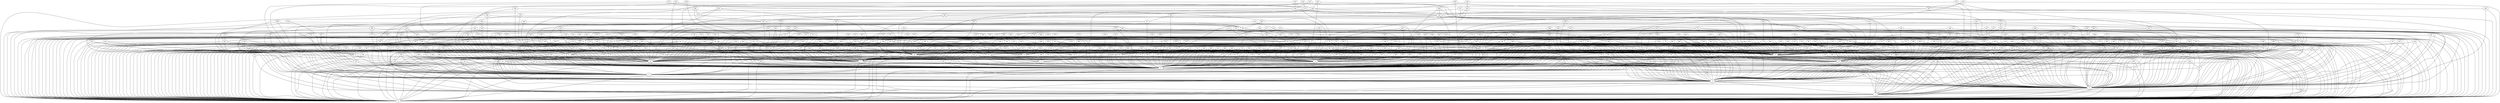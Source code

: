 /* Created by igraph 0.7.0 */
graph {
  0;
  1;
  2;
  3;
  4;
  5;
  6;
  7;
  8;
  9;
  10;
  11;
  12;
  13;
  14;
  15;
  16;
  17;
  18;
  19;
  20;
  21;
  22;
  23;
  24;
  25;
  26;
  27;
  28;
  29;
  30;
  31;
  32;
  33;
  34;
  35;
  36;
  37;
  38;
  39;
  40;
  41;
  42;
  43;
  44;
  45;
  46;
  47;
  48;
  49;
  50;
  51;
  52;
  53;
  54;
  55;
  56;
  57;
  58;
  59;
  60;
  61;
  62;
  63;
  64;
  65;
  66;
  67;
  68;
  69;
  70;
  71;
  72;
  73;
  74;
  75;
  76;
  77;
  78;
  79;
  80;
  81;
  82;
  83;
  84;
  85;
  86;
  87;
  88;
  89;
  90;
  91;
  92;
  93;
  94;
  95;
  96;
  97;
  98;
  99;
  100;
  101;
  102;
  103;
  104;
  105;
  106;
  107;
  108;
  109;
  110;
  111;
  112;
  113;
  114;
  115;
  116;
  117;
  118;
  119;
  120;
  121;
  122;
  123;
  124;
  125;
  126;
  127;
  128;
  129;
  130;
  131;
  132;
  133;
  134;
  135;
  136;
  137;
  138;
  139;
  140;
  141;
  142;
  143;
  144;
  145;
  146;
  147;
  148;
  149;
  150;
  151;
  152;
  153;
  154;
  155;
  156;
  157;
  158;
  159;
  160;
  161;
  162;
  163;
  164;
  165;
  166;
  167;
  168;
  169;
  170;
  171;
  172;
  173;
  174;
  175;
  176;
  177;
  178;
  179;
  180;
  181;
  182;
  183;
  184;
  185;
  186;
  187;
  188;
  189;
  190;
  191;
  192;
  193;
  194;
  195;
  196;
  197;
  198;
  199;
  200;
  201;
  202;
  203;
  204;
  205;
  206;
  207;
  208;
  209;
  210;
  211;
  212;
  213;
  214;
  215;
  216;
  217;
  218;
  219;
  220;
  221;
  222;
  223;
  224;
  225;
  226;
  227;
  228;
  229;
  230;
  231;
  232;
  233;
  234;
  235;
  236;
  237;
  238;
  239;
  240;
  241;
  242;
  243;
  244;
  245;
  246;
  247;
  248;
  249;
  250;
  251;
  252;
  253;
  254;
  255;
  256;
  257;
  258;
  259;
  260;
  261;
  262;
  263;
  264;
  265;
  266;
  267;
  268;
  269;
  270;
  271;
  272;
  273;
  274;
  275;
  276;
  277;
  278;
  279;
  280;
  281;
  282;
  283;
  284;
  285;
  286;
  287;
  288;
  289;
  290;
  291;
  292;
  293;
  294;
  295;
  296;
  297;
  298;
  299;
  300;
  301;
  302;
  303;
  304;
  305;
  306;
  307;
  308;
  309;
  310;
  311;
  312;
  313;
  314;
  315;
  316;
  317;
  318;
  319;
  320;
  321;
  322;
  323;
  324;
  325;
  326;
  327;
  328;
  329;
  330;
  331;
  332;
  333;
  334;
  335;
  336;
  337;
  338;
  339;
  340;
  341;
  342;
  343;
  344;
  345;
  346;
  347;
  348;
  349;
  350;
  351;
  352;
  353;
  354;
  355;
  356;
  357;
  358;
  359;
  360;
  361;
  362;
  363;
  364;
  365;
  366;
  367;
  368;
  369;
  370;
  371;
  372;
  373;
  374;
  375;
  376;
  377;
  378;
  379;
  380;
  381;
  382;
  383;
  384;
  385;
  386;
  387;
  388;
  389;
  390;
  391;
  392;
  393;
  394;
  395;
  396;
  397;
  398;
  399;
  400;
  401;
  402;
  403;
  404;
  405;
  406;
  407;
  408;
  409;
  410;
  411;
  412;
  413;
  414;
  415;
  416;
  417;
  418;
  419;
  420;
  421;
  422;
  423;
  424;
  425;
  426;
  427;
  428;
  429;
  430;
  431;
  432;
  433;
  434;
  435;
  436;
  437;
  438;
  439;
  440;
  441;
  442;
  443;
  444;
  445;
  446;
  447;
  448;
  449;
  450;
  451;
  452;
  453;
  454;
  455;
  456;
  457;
  458;
  459;
  460;
  461;
  462;
  463;
  464;
  465;
  466;
  467;
  468;
  469;
  470;
  471;
  472;
  473;
  474;
  475;
  476;
  477;
  478;
  479;
  480;
  481;
  482;
  483;
  484;
  485;
  486;
  487;
  488;
  489;
  490;
  491;
  492;
  493;
  494;
  495;
  496;
  497;
  498;
  499;

  1 -- 0;
  2 -- 0;
  3 -- 0;
  4 -- 0;
  5 -- 0;
  6 -- 0;
  7 -- 0;
  8 -- 0;
  10 -- 0;
  12 -- 0;
  13 -- 0;
  14 -- 0;
  17 -- 0;
  19 -- 0;
  20 -- 0;
  21 -- 0;
  23 -- 0;
  26 -- 0;
  29 -- 0;
  32 -- 0;
  39 -- 0;
  40 -- 0;
  42 -- 0;
  43 -- 0;
  44 -- 0;
  50 -- 0;
  51 -- 0;
  53 -- 0;
  55 -- 0;
  63 -- 0;
  64 -- 0;
  65 -- 0;
  66 -- 0;
  67 -- 0;
  68 -- 0;
  69 -- 0;
  72 -- 0;
  74 -- 0;
  76 -- 0;
  77 -- 0;
  81 -- 0;
  84 -- 0;
  99 -- 0;
  100 -- 0;
  102 -- 0;
  103 -- 0;
  106 -- 0;
  107 -- 0;
  111 -- 0;
  113 -- 0;
  114 -- 0;
  115 -- 0;
  116 -- 0;
  117 -- 0;
  118 -- 0;
  119 -- 0;
  125 -- 0;
  131 -- 0;
  137 -- 0;
  138 -- 0;
  143 -- 0;
  148 -- 0;
  156 -- 0;
  158 -- 0;
  159 -- 0;
  162 -- 0;
  164 -- 0;
  167 -- 0;
  169 -- 0;
  173 -- 0;
  177 -- 0;
  180 -- 0;
  182 -- 0;
  185 -- 0;
  188 -- 0;
  189 -- 0;
  190 -- 0;
  192 -- 0;
  194 -- 0;
  195 -- 0;
  196 -- 0;
  197 -- 0;
  198 -- 0;
  199 -- 0;
  201 -- 0;
  209 -- 0;
  210 -- 0;
  213 -- 0;
  214 -- 0;
  219 -- 0;
  221 -- 0;
  222 -- 0;
  233 -- 0;
  236 -- 0;
  241 -- 0;
  243 -- 0;
  245 -- 0;
  247 -- 0;
  249 -- 0;
  253 -- 0;
  257 -- 0;
  261 -- 0;
  265 -- 0;
  267 -- 0;
  272 -- 0;
  278 -- 0;
  279 -- 0;
  280 -- 0;
  283 -- 0;
  284 -- 0;
  287 -- 0;
  288 -- 0;
  292 -- 0;
  295 -- 0;
  296 -- 0;
  299 -- 0;
  305 -- 0;
  307 -- 0;
  309 -- 0;
  312 -- 0;
  313 -- 0;
  316 -- 0;
  318 -- 0;
  323 -- 0;
  327 -- 0;
  329 -- 0;
  330 -- 0;
  331 -- 0;
  335 -- 0;
  337 -- 0;
  341 -- 0;
  343 -- 0;
  344 -- 0;
  349 -- 0;
  350 -- 0;
  352 -- 0;
  361 -- 0;
  363 -- 0;
  365 -- 0;
  367 -- 0;
  369 -- 0;
  371 -- 0;
  379 -- 0;
  381 -- 0;
  389 -- 0;
  405 -- 0;
  411 -- 0;
  413 -- 0;
  414 -- 0;
  420 -- 0;
  421 -- 0;
  424 -- 0;
  437 -- 0;
  448 -- 0;
  456 -- 0;
  464 -- 0;
  466 -- 0;
  468 -- 0;
  472 -- 0;
  474 -- 0;
  475 -- 0;
  476 -- 0;
  477 -- 0;
  480 -- 0;
  482 -- 0;
  484 -- 0;
  486 -- 0;
  487 -- 0;
  492 -- 0;
  494 -- 0;
  2 -- 1;
  3 -- 1;
  15 -- 1;
  17 -- 1;
  35 -- 1;
  36 -- 1;
  49 -- 1;
  56 -- 1;
  68 -- 1;
  74 -- 1;
  105 -- 1;
  114 -- 1;
  128 -- 1;
  149 -- 1;
  171 -- 1;
  176 -- 1;
  178 -- 1;
  195 -- 1;
  226 -- 1;
  227 -- 1;
  228 -- 1;
  231 -- 1;
  236 -- 1;
  240 -- 1;
  252 -- 1;
  306 -- 1;
  313 -- 1;
  360 -- 1;
  374 -- 1;
  427 -- 1;
  444 -- 1;
  497 -- 1;
  3 -- 2;
  4 -- 2;
  5 -- 2;
  7 -- 2;
  9 -- 2;
  10 -- 2;
  11 -- 2;
  12 -- 2;
  16 -- 2;
  18 -- 2;
  19 -- 2;
  22 -- 2;
  23 -- 2;
  27 -- 2;
  31 -- 2;
  37 -- 2;
  38 -- 2;
  40 -- 2;
  41 -- 2;
  42 -- 2;
  43 -- 2;
  45 -- 2;
  53 -- 2;
  55 -- 2;
  58 -- 2;
  61 -- 2;
  67 -- 2;
  73 -- 2;
  78 -- 2;
  81 -- 2;
  90 -- 2;
  97 -- 2;
  112 -- 2;
  115 -- 2;
  116 -- 2;
  119 -- 2;
  123 -- 2;
  124 -- 2;
  127 -- 2;
  130 -- 2;
  134 -- 2;
  135 -- 2;
  136 -- 2;
  141 -- 2;
  146 -- 2;
  158 -- 2;
  162 -- 2;
  163 -- 2;
  167 -- 2;
  170 -- 2;
  173 -- 2;
  184 -- 2;
  185 -- 2;
  187 -- 2;
  194 -- 2;
  207 -- 2;
  212 -- 2;
  215 -- 2;
  251 -- 2;
  258 -- 2;
  265 -- 2;
  268 -- 2;
  269 -- 2;
  270 -- 2;
  276 -- 2;
  304 -- 2;
  311 -- 2;
  321 -- 2;
  324 -- 2;
  330 -- 2;
  334 -- 2;
  336 -- 2;
  337 -- 2;
  346 -- 2;
  353 -- 2;
  358 -- 2;
  359 -- 2;
  362 -- 2;
  365 -- 2;
  367 -- 2;
  370 -- 2;
  375 -- 2;
  377 -- 2;
  384 -- 2;
  388 -- 2;
  398 -- 2;
  404 -- 2;
  412 -- 2;
  416 -- 2;
  424 -- 2;
  429 -- 2;
  454 -- 2;
  460 -- 2;
  463 -- 2;
  470 -- 2;
  481 -- 2;
  496 -- 2;
  4 -- 3;
  6 -- 3;
  10 -- 3;
  13 -- 3;
  15 -- 3;
  19 -- 3;
  30 -- 3;
  34 -- 3;
  38 -- 3;
  40 -- 3;
  45 -- 3;
  48 -- 3;
  53 -- 3;
  54 -- 3;
  57 -- 3;
  65 -- 3;
  82 -- 3;
  89 -- 3;
  93 -- 3;
  94 -- 3;
  98 -- 3;
  104 -- 3;
  125 -- 3;
  132 -- 3;
  133 -- 3;
  147 -- 3;
  163 -- 3;
  172 -- 3;
  175 -- 3;
  179 -- 3;
  182 -- 3;
  186 -- 3;
  192 -- 3;
  205 -- 3;
  224 -- 3;
  227 -- 3;
  228 -- 3;
  234 -- 3;
  235 -- 3;
  259 -- 3;
  260 -- 3;
  261 -- 3;
  262 -- 3;
  263 -- 3;
  267 -- 3;
  287 -- 3;
  300 -- 3;
  302 -- 3;
  304 -- 3;
  315 -- 3;
  327 -- 3;
  328 -- 3;
  330 -- 3;
  332 -- 3;
  341 -- 3;
  386 -- 3;
  391 -- 3;
  404 -- 3;
  428 -- 3;
  438 -- 3;
  440 -- 3;
  443 -- 3;
  447 -- 3;
  453 -- 3;
  455 -- 3;
  460 -- 3;
  465 -- 3;
  486 -- 3;
  495 -- 3;
  5 -- 4;
  9 -- 4;
  18 -- 4;
  21 -- 4;
  25 -- 4;
  26 -- 4;
  30 -- 4;
  31 -- 4;
  32 -- 4;
  37 -- 4;
  43 -- 4;
  50 -- 4;
  60 -- 4;
  66 -- 4;
  71 -- 4;
  73 -- 4;
  85 -- 4;
  90 -- 4;
  92 -- 4;
  117 -- 4;
  121 -- 4;
  124 -- 4;
  125 -- 4;
  127 -- 4;
  129 -- 4;
  148 -- 4;
  152 -- 4;
  170 -- 4;
  174 -- 4;
  176 -- 4;
  177 -- 4;
  193 -- 4;
  204 -- 4;
  208 -- 4;
  214 -- 4;
  215 -- 4;
  229 -- 4;
  237 -- 4;
  247 -- 4;
  254 -- 4;
  260 -- 4;
  269 -- 4;
  278 -- 4;
  285 -- 4;
  295 -- 4;
  310 -- 4;
  315 -- 4;
  319 -- 4;
  334 -- 4;
  343 -- 4;
  354 -- 4;
  378 -- 4;
  387 -- 4;
  391 -- 4;
  394 -- 4;
  407 -- 4;
  408 -- 4;
  412 -- 4;
  417 -- 4;
  423 -- 4;
  451 -- 4;
  462 -- 4;
  470 -- 4;
  473 -- 4;
  477 -- 4;
  485 -- 4;
  489 -- 4;
  492 -- 4;
  493 -- 4;
  6 -- 5;
  7 -- 5;
  8 -- 5;
  9 -- 5;
  11 -- 5;
  12 -- 5;
  14 -- 5;
  15 -- 5;
  21 -- 5;
  22 -- 5;
  24 -- 5;
  25 -- 5;
  26 -- 5;
  27 -- 5;
  28 -- 5;
  30 -- 5;
  32 -- 5;
  33 -- 5;
  34 -- 5;
  35 -- 5;
  37 -- 5;
  39 -- 5;
  44 -- 5;
  47 -- 5;
  48 -- 5;
  50 -- 5;
  52 -- 5;
  55 -- 5;
  56 -- 5;
  57 -- 5;
  62 -- 5;
  69 -- 5;
  71 -- 5;
  73 -- 5;
  74 -- 5;
  75 -- 5;
  76 -- 5;
  79 -- 5;
  80 -- 5;
  84 -- 5;
  86 -- 5;
  87 -- 5;
  89 -- 5;
  91 -- 5;
  94 -- 5;
  99 -- 5;
  100 -- 5;
  101 -- 5;
  106 -- 5;
  109 -- 5;
  110 -- 5;
  111 -- 5;
  120 -- 5;
  127 -- 5;
  132 -- 5;
  136 -- 5;
  139 -- 5;
  146 -- 5;
  148 -- 5;
  151 -- 5;
  153 -- 5;
  154 -- 5;
  155 -- 5;
  156 -- 5;
  160 -- 5;
  167 -- 5;
  172 -- 5;
  179 -- 5;
  181 -- 5;
  184 -- 5;
  193 -- 5;
  194 -- 5;
  196 -- 5;
  199 -- 5;
  201 -- 5;
  204 -- 5;
  218 -- 5;
  223 -- 5;
  230 -- 5;
  231 -- 5;
  232 -- 5;
  233 -- 5;
  235 -- 5;
  236 -- 5;
  237 -- 5;
  240 -- 5;
  241 -- 5;
  245 -- 5;
  246 -- 5;
  251 -- 5;
  252 -- 5;
  254 -- 5;
  262 -- 5;
  266 -- 5;
  270 -- 5;
  273 -- 5;
  277 -- 5;
  281 -- 5;
  282 -- 5;
  283 -- 5;
  293 -- 5;
  294 -- 5;
  296 -- 5;
  298 -- 5;
  306 -- 5;
  308 -- 5;
  309 -- 5;
  312 -- 5;
  315 -- 5;
  323 -- 5;
  324 -- 5;
  325 -- 5;
  326 -- 5;
  339 -- 5;
  345 -- 5;
  347 -- 5;
  350 -- 5;
  354 -- 5;
  356 -- 5;
  362 -- 5;
  366 -- 5;
  370 -- 5;
  380 -- 5;
  382 -- 5;
  384 -- 5;
  388 -- 5;
  390 -- 5;
  395 -- 5;
  396 -- 5;
  409 -- 5;
  410 -- 5;
  415 -- 5;
  418 -- 5;
  426 -- 5;
  427 -- 5;
  428 -- 5;
  429 -- 5;
  431 -- 5;
  434 -- 5;
  447 -- 5;
  449 -- 5;
  450 -- 5;
  457 -- 5;
  461 -- 5;
  465 -- 5;
  475 -- 5;
  476 -- 5;
  480 -- 5;
  482 -- 5;
  483 -- 5;
  490 -- 5;
  491 -- 5;
  16 -- 6;
  23 -- 6;
  24 -- 6;
  28 -- 6;
  29 -- 6;
  36 -- 6;
  41 -- 6;
  49 -- 6;
  59 -- 6;
  62 -- 6;
  63 -- 6;
  64 -- 6;
  66 -- 6;
  72 -- 6;
  131 -- 6;
  140 -- 6;
  155 -- 6;
  156 -- 6;
  188 -- 6;
  200 -- 6;
  202 -- 6;
  205 -- 6;
  212 -- 6;
  247 -- 6;
  248 -- 6;
  256 -- 6;
  258 -- 6;
  262 -- 6;
  277 -- 6;
  287 -- 6;
  301 -- 6;
  306 -- 6;
  307 -- 6;
  312 -- 6;
  318 -- 6;
  345 -- 6;
  346 -- 6;
  360 -- 6;
  379 -- 6;
  384 -- 6;
  386 -- 6;
  399 -- 6;
  403 -- 6;
  429 -- 6;
  431 -- 6;
  457 -- 6;
  458 -- 6;
  466 -- 6;
  479 -- 6;
  489 -- 6;
  495 -- 6;
  8 -- 7;
  11 -- 7;
  13 -- 7;
  24 -- 7;
  28 -- 7;
  46 -- 7;
  52 -- 7;
  61 -- 7;
  62 -- 7;
  90 -- 7;
  92 -- 7;
  96 -- 7;
  111 -- 7;
  113 -- 7;
  119 -- 7;
  120 -- 7;
  122 -- 7;
  126 -- 7;
  133 -- 7;
  135 -- 7;
  137 -- 7;
  139 -- 7;
  141 -- 7;
  144 -- 7;
  155 -- 7;
  161 -- 7;
  162 -- 7;
  165 -- 7;
  179 -- 7;
  202 -- 7;
  203 -- 7;
  205 -- 7;
  212 -- 7;
  227 -- 7;
  229 -- 7;
  231 -- 7;
  234 -- 7;
  249 -- 7;
  252 -- 7;
  259 -- 7;
  291 -- 7;
  314 -- 7;
  356 -- 7;
  369 -- 7;
  385 -- 7;
  400 -- 7;
  401 -- 7;
  406 -- 7;
  411 -- 7;
  417 -- 7;
  419 -- 7;
  433 -- 7;
  444 -- 7;
  453 -- 7;
  479 -- 7;
  490 -- 7;
  63 -- 8;
  70 -- 8;
  139 -- 8;
  140 -- 8;
  145 -- 8;
  412 -- 8;
  457 -- 8;
  469 -- 8;
  491 -- 8;
  14 -- 9;
  33 -- 9;
  57 -- 9;
  78 -- 9;
  260 -- 9;
  425 -- 9;
  426 -- 9;
  436 -- 9;
  35 -- 11;
  59 -- 11;
  332 -- 11;
  445 -- 11;
  16 -- 12;
  18 -- 12;
  20 -- 12;
  27 -- 12;
  46 -- 12;
  51 -- 12;
  59 -- 12;
  60 -- 12;
  78 -- 12;
  89 -- 12;
  91 -- 12;
  92 -- 12;
  95 -- 12;
  103 -- 12;
  118 -- 12;
  126 -- 12;
  133 -- 12;
  136 -- 12;
  142 -- 12;
  143 -- 12;
  171 -- 12;
  175 -- 12;
  176 -- 12;
  186 -- 12;
  193 -- 12;
  198 -- 12;
  199 -- 12;
  232 -- 12;
  283 -- 12;
  291 -- 12;
  295 -- 12;
  302 -- 12;
  322 -- 12;
  332 -- 12;
  336 -- 12;
  348 -- 12;
  355 -- 12;
  357 -- 12;
  359 -- 12;
  364 -- 12;
  374 -- 12;
  379 -- 12;
  383 -- 12;
  387 -- 12;
  397 -- 12;
  398 -- 12;
  402 -- 12;
  418 -- 12;
  421 -- 12;
  425 -- 12;
  434 -- 12;
  435 -- 12;
  439 -- 12;
  448 -- 12;
  462 -- 12;
  497 -- 12;
  114 -- 13;
  237 -- 13;
  419 -- 13;
  20 -- 14;
  82 -- 14;
  88 -- 14;
  101 -- 14;
  160 -- 14;
  172 -- 14;
  178 -- 14;
  191 -- 14;
  197 -- 14;
  213 -- 14;
  222 -- 14;
  225 -- 14;
  248 -- 14;
  294 -- 14;
  352 -- 14;
  406 -- 14;
  445 -- 14;
  17 -- 15;
  25 -- 15;
  39 -- 15;
  42 -- 15;
  54 -- 15;
  69 -- 15;
  105 -- 15;
  108 -- 15;
  110 -- 15;
  154 -- 15;
  164 -- 15;
  171 -- 15;
  187 -- 15;
  190 -- 15;
  206 -- 15;
  220 -- 15;
  244 -- 15;
  277 -- 15;
  290 -- 15;
  292 -- 15;
  305 -- 15;
  311 -- 15;
  314 -- 15;
  340 -- 15;
  359 -- 15;
  361 -- 15;
  376 -- 15;
  393 -- 15;
  435 -- 15;
  441 -- 15;
  446 -- 15;
  470 -- 15;
  22 -- 17;
  29 -- 17;
  44 -- 17;
  47 -- 17;
  48 -- 17;
  52 -- 17;
  54 -- 17;
  64 -- 17;
  65 -- 17;
  68 -- 17;
  70 -- 17;
  77 -- 17;
  79 -- 17;
  83 -- 17;
  85 -- 17;
  93 -- 17;
  97 -- 17;
  105 -- 17;
  115 -- 17;
  120 -- 17;
  123 -- 17;
  129 -- 17;
  132 -- 17;
  135 -- 17;
  149 -- 17;
  152 -- 17;
  153 -- 17;
  159 -- 17;
  164 -- 17;
  174 -- 17;
  191 -- 17;
  200 -- 17;
  216 -- 17;
  218 -- 17;
  225 -- 17;
  233 -- 17;
  234 -- 17;
  235 -- 17;
  238 -- 17;
  242 -- 17;
  250 -- 17;
  253 -- 17;
  256 -- 17;
  264 -- 17;
  280 -- 17;
  284 -- 17;
  296 -- 17;
  297 -- 17;
  301 -- 17;
  303 -- 17;
  310 -- 17;
  317 -- 17;
  320 -- 17;
  325 -- 17;
  327 -- 17;
  339 -- 17;
  342 -- 17;
  347 -- 17;
  378 -- 17;
  382 -- 17;
  393 -- 17;
  403 -- 17;
  406 -- 17;
  461 -- 17;
  465 -- 17;
  478 -- 17;
  487 -- 17;
  493 -- 17;
  60 -- 18;
  113 -- 18;
  293 -- 18;
  448 -- 18;
  146 -- 19;
  181 -- 19;
  378 -- 19;
  476 -- 19;
  494 -- 19;
  33 -- 20;
  98 -- 20;
  152 -- 20;
  216 -- 20;
  219 -- 20;
  250 -- 20;
  275 -- 20;
  300 -- 20;
  364 -- 20;
  478 -- 20;
  488 -- 20;
  163 -- 21;
  166 -- 21;
  180 -- 21;
  273 -- 21;
  329 -- 21;
  375 -- 21;
  421 -- 21;
  451 -- 21;
  452 -- 21;
  456 -- 21;
  58 -- 22;
  67 -- 22;
  75 -- 22;
  81 -- 22;
  106 -- 22;
  147 -- 22;
  150 -- 22;
  157 -- 22;
  215 -- 22;
  221 -- 22;
  253 -- 22;
  292 -- 22;
  337 -- 22;
  357 -- 22;
  368 -- 22;
  495 -- 22;
  36 -- 23;
  38 -- 23;
  47 -- 23;
  76 -- 23;
  122 -- 23;
  165 -- 23;
  203 -- 23;
  299 -- 23;
  356 -- 23;
  368 -- 23;
  370 -- 23;
  377 -- 23;
  395 -- 23;
  422 -- 23;
  474 -- 23;
  80 -- 24;
  118 -- 24;
  183 -- 24;
  213 -- 24;
  221 -- 24;
  348 -- 24;
  385 -- 24;
  102 -- 25;
  189 -- 26;
  198 -- 26;
  316 -- 26;
  409 -- 27;
  31 -- 28;
  41 -- 28;
  46 -- 28;
  61 -- 28;
  93 -- 28;
  117 -- 28;
  122 -- 28;
  151 -- 28;
  153 -- 28;
  160 -- 28;
  168 -- 28;
  169 -- 28;
  187 -- 28;
  226 -- 28;
  229 -- 28;
  244 -- 28;
  264 -- 28;
  268 -- 28;
  278 -- 28;
  281 -- 28;
  285 -- 28;
  322 -- 28;
  335 -- 28;
  353 -- 28;
  371 -- 28;
  373 -- 28;
  382 -- 28;
  410 -- 28;
  456 -- 28;
  469 -- 28;
  473 -- 28;
  489 -- 28;
  72 -- 29;
  174 -- 29;
  366 -- 29;
  414 -- 29;
  80 -- 31;
  84 -- 31;
  91 -- 31;
  98 -- 31;
  161 -- 31;
  317 -- 31;
  399 -- 31;
  34 -- 32;
  88 -- 32;
  224 -- 32;
  346 -- 32;
  45 -- 33;
  109 -- 33;
  161 -- 33;
  166 -- 33;
  177 -- 33;
  210 -- 33;
  217 -- 33;
  316 -- 33;
  87 -- 34;
  110 -- 34;
  214 -- 34;
  258 -- 34;
  259 -- 34;
  276 -- 34;
  301 -- 34;
  368 -- 34;
  372 -- 34;
  423 -- 34;
  442 -- 34;
  77 -- 36;
  96 -- 36;
  104 -- 36;
  207 -- 36;
  266 -- 36;
  389 -- 36;
  399 -- 36;
  482 -- 36;
  49 -- 37;
  83 -- 38;
  109 -- 39;
  217 -- 39;
  344 -- 39;
  390 -- 39;
  472 -- 39;
  79 -- 40;
  147 -- 40;
  201 -- 40;
  263 -- 40;
  288 -- 40;
  381 -- 40;
  471 -- 40;
  51 -- 42;
  97 -- 42;
  107 -- 42;
  209 -- 42;
  256 -- 42;
  299 -- 42;
  83 -- 43;
  223 -- 43;
  286 -- 43;
  324 -- 43;
  474 -- 43;
  121 -- 44;
  138 -- 44;
  166 -- 44;
  168 -- 44;
  383 -- 44;
  493 -- 44;
  496 -- 44;
  70 -- 45;
  86 -- 45;
  100 -- 45;
  240 -- 45;
  427 -- 45;
  447 -- 45;
  134 -- 46;
  142 -- 46;
  191 -- 46;
  209 -- 46;
  255 -- 46;
  257 -- 46;
  331 -- 46;
  335 -- 46;
  383 -- 46;
  123 -- 47;
  56 -- 48;
  217 -- 48;
  460 -- 50;
  103 -- 51;
  128 -- 51;
  182 -- 51;
  185 -- 51;
  261 -- 51;
  487 -- 51;
  112 -- 53;
  430 -- 53;
  483 -- 53;
  75 -- 54;
  192 -- 54;
  218 -- 54;
  308 -- 54;
  355 -- 54;
  88 -- 56;
  104 -- 56;
  142 -- 56;
  183 -- 56;
  224 -- 56;
  333 -- 56;
  58 -- 57;
  116 -- 57;
  230 -- 57;
  242 -- 57;
  288 -- 57;
  294 -- 57;
  319 -- 57;
  336 -- 57;
  481 -- 57;
  492 -- 57;
  499 -- 57;
  137 -- 59;
  188 -- 59;
  290 -- 59;
  303 -- 59;
  71 -- 60;
  202 -- 60;
  422 -- 60;
  145 -- 63;
  165 -- 63;
  297 -- 63;
  377 -- 63;
  471 -- 63;
  480 -- 63;
  181 -- 64;
  364 -- 64;
  95 -- 65;
  282 -- 65;
  82 -- 68;
  168 -- 69;
  211 -- 69;
  303 -- 69;
  365 -- 69;
  410 -- 69;
  490 -- 69;
  243 -- 70;
  94 -- 71;
  101 -- 71;
  112 -- 71;
  129 -- 71;
  226 -- 71;
  244 -- 71;
  351 -- 71;
  363 -- 71;
  397 -- 71;
  413 -- 71;
  452 -- 71;
  486 -- 71;
  144 -- 72;
  467 -- 72;
  95 -- 73;
  102 -- 74;
  130 -- 74;
  140 -- 74;
  151 -- 74;
  173 -- 74;
  223 -- 74;
  239 -- 74;
  272 -- 74;
  276 -- 74;
  305 -- 74;
  321 -- 74;
  333 -- 74;
  360 -- 74;
  391 -- 74;
  396 -- 74;
  414 -- 74;
  423 -- 74;
  426 -- 74;
  445 -- 74;
  473 -- 74;
  498 -- 74;
  169 -- 76;
  436 -- 76;
  498 -- 76;
  108 -- 79;
  263 -- 79;
  145 -- 80;
  275 -- 80;
  170 -- 81;
  178 -- 81;
  245 -- 81;
  250 -- 82;
  331 -- 82;
  338 -- 82;
  386 -- 82;
  389 -- 82;
  99 -- 83;
  271 -- 83;
  298 -- 83;
  376 -- 83;
  392 -- 83;
  85 -- 84;
  86 -- 84;
  108 -- 84;
  134 -- 84;
  246 -- 84;
  257 -- 84;
  273 -- 84;
  290 -- 84;
  323 -- 84;
  326 -- 84;
  338 -- 84;
  344 -- 84;
  361 -- 84;
  367 -- 84;
  425 -- 84;
  497 -- 84;
  87 -- 86;
  126 -- 86;
  328 -- 86;
  419 -- 86;
  468 -- 86;
  208 -- 87;
  358 -- 87;
  238 -- 89;
  297 -- 89;
  96 -- 91;
  144 -- 93;
  204 -- 93;
  124 -- 95;
  130 -- 95;
  387 -- 95;
  431 -- 95;
  444 -- 96;
  107 -- 97;
  128 -- 97;
  241 -- 97;
  281 -- 97;
  150 -- 98;
  157 -- 98;
  254 -- 98;
  289 -- 98;
  285 -- 100;
  121 -- 102;
  189 -- 102;
  307 -- 102;
  401 -- 102;
  416 -- 102;
  464 -- 102;
  302 -- 104;
  270 -- 105;
  393 -- 105;
  157 -- 107;
  216 -- 108;
  131 -- 110;
  311 -- 110;
  400 -- 110;
  463 -- 110;
  180 -- 111;
  206 -- 111;
  220 -- 111;
  195 -- 112;
  159 -- 113;
  320 -- 113;
  341 -- 113;
  138 -- 114;
  141 -- 114;
  225 -- 114;
  318 -- 114;
  154 -- 115;
  184 -- 115;
  415 -- 115;
  317 -- 116;
  390 -- 116;
  197 -- 117;
  248 -- 117;
  433 -- 119;
  175 -- 121;
  267 -- 121;
  143 -- 125;
  196 -- 126;
  264 -- 126;
  272 -- 126;
  439 -- 126;
  158 -- 127;
  239 -- 127;
  304 -- 130;
  150 -- 132;
  282 -- 132;
  286 -- 132;
  325 -- 132;
  381 -- 132;
  488 -- 132;
  183 -- 133;
  186 -- 133;
  347 -- 133;
  450 -- 133;
  371 -- 135;
  499 -- 137;
  363 -- 139;
  219 -- 140;
  459 -- 141;
  207 -- 143;
  222 -- 143;
  396 -- 143;
  190 -- 144;
  342 -- 144;
  380 -- 144;
  407 -- 144;
  432 -- 144;
  280 -- 146;
  326 -- 146;
  340 -- 147;
  149 -- 148;
  313 -- 148;
  354 -- 148;
  394 -- 149;
  458 -- 149;
  203 -- 151;
  210 -- 151;
  232 -- 151;
  274 -- 151;
  454 -- 151;
  468 -- 151;
  242 -- 153;
  328 -- 153;
  230 -- 155;
  243 -- 155;
  398 -- 155;
  454 -- 155;
  206 -- 156;
  440 -- 156;
  438 -- 158;
  255 -- 161;
  293 -- 161;
  484 -- 164;
  268 -- 165;
  319 -- 165;
  373 -- 165;
  441 -- 165;
  443 -- 167;
  394 -- 168;
  446 -- 168;
  451 -- 168;
  220 -- 171;
  440 -- 171;
  355 -- 172;
  402 -- 174;
  392 -- 175;
  300 -- 177;
  353 -- 177;
  284 -- 178;
  438 -- 178;
  478 -- 178;
  200 -- 181;
  289 -- 181;
  298 -- 181;
  409 -- 181;
  269 -- 182;
  450 -- 182;
  266 -- 185;
  373 -- 187;
  340 -- 188;
  461 -- 188;
  372 -- 189;
  397 -- 193;
  420 -- 194;
  430 -- 194;
  310 -- 195;
  211 -- 196;
  348 -- 196;
  350 -- 196;
  424 -- 196;
  458 -- 196;
  211 -- 197;
  466 -- 197;
  343 -- 199;
  208 -- 201;
  255 -- 201;
  246 -- 202;
  401 -- 202;
  437 -- 202;
  469 -- 202;
  286 -- 204;
  239 -- 205;
  265 -- 205;
  467 -- 205;
  472 -- 207;
  433 -- 210;
  238 -- 211;
  459 -- 211;
  432 -- 214;
  228 -- 216;
  329 -- 216;
  372 -- 219;
  408 -- 220;
  436 -- 231;
  455 -- 231;
  274 -- 235;
  321 -- 235;
  416 -- 235;
  464 -- 235;
  251 -- 239;
  375 -- 240;
  249 -- 241;
  437 -- 242;
  271 -- 246;
  351 -- 246;
  392 -- 247;
  449 -- 247;
  443 -- 249;
  309 -- 252;
  275 -- 253;
  439 -- 254;
  459 -- 254;
  481 -- 256;
  385 -- 258;
  314 -- 260;
  279 -- 261;
  362 -- 261;
  485 -- 261;
  352 -- 262;
  428 -- 263;
  320 -- 264;
  274 -- 265;
  380 -- 265;
  271 -- 268;
  366 -- 269;
  289 -- 270;
  499 -- 270;
  291 -- 272;
  369 -- 272;
  432 -- 273;
  279 -- 278;
  351 -- 282;
  333 -- 283;
  400 -- 283;
  308 -- 287;
  442 -- 288;
  452 -- 288;
  395 -- 291;
  422 -- 297;
  338 -- 298;
  402 -- 302;
  449 -- 302;
  322 -- 303;
  357 -- 303;
  342 -- 310;
  339 -- 318;
  345 -- 320;
  407 -- 320;
  435 -- 320;
  496 -- 321;
  334 -- 322;
  388 -- 323;
  415 -- 323;
  471 -- 323;
  475 -- 323;
  442 -- 325;
  467 -- 326;
  358 -- 332;
  420 -- 332;
  418 -- 338;
  349 -- 339;
  403 -- 342;
  411 -- 342;
  434 -- 342;
  349 -- 344;
  376 -- 348;
  408 -- 348;
  455 -- 348;
  405 -- 350;
  430 -- 355;
  488 -- 360;
  374 -- 370;
  404 -- 371;
  453 -- 377;
  462 -- 380;
  485 -- 380;
  477 -- 381;
  413 -- 385;
  417 -- 386;
  441 -- 391;
  405 -- 394;
  479 -- 394;
  498 -- 394;
  483 -- 398;
  446 -- 403;
  484 -- 406;
  494 -- 406;
  463 -- 414;
  491 -- 484;
}
